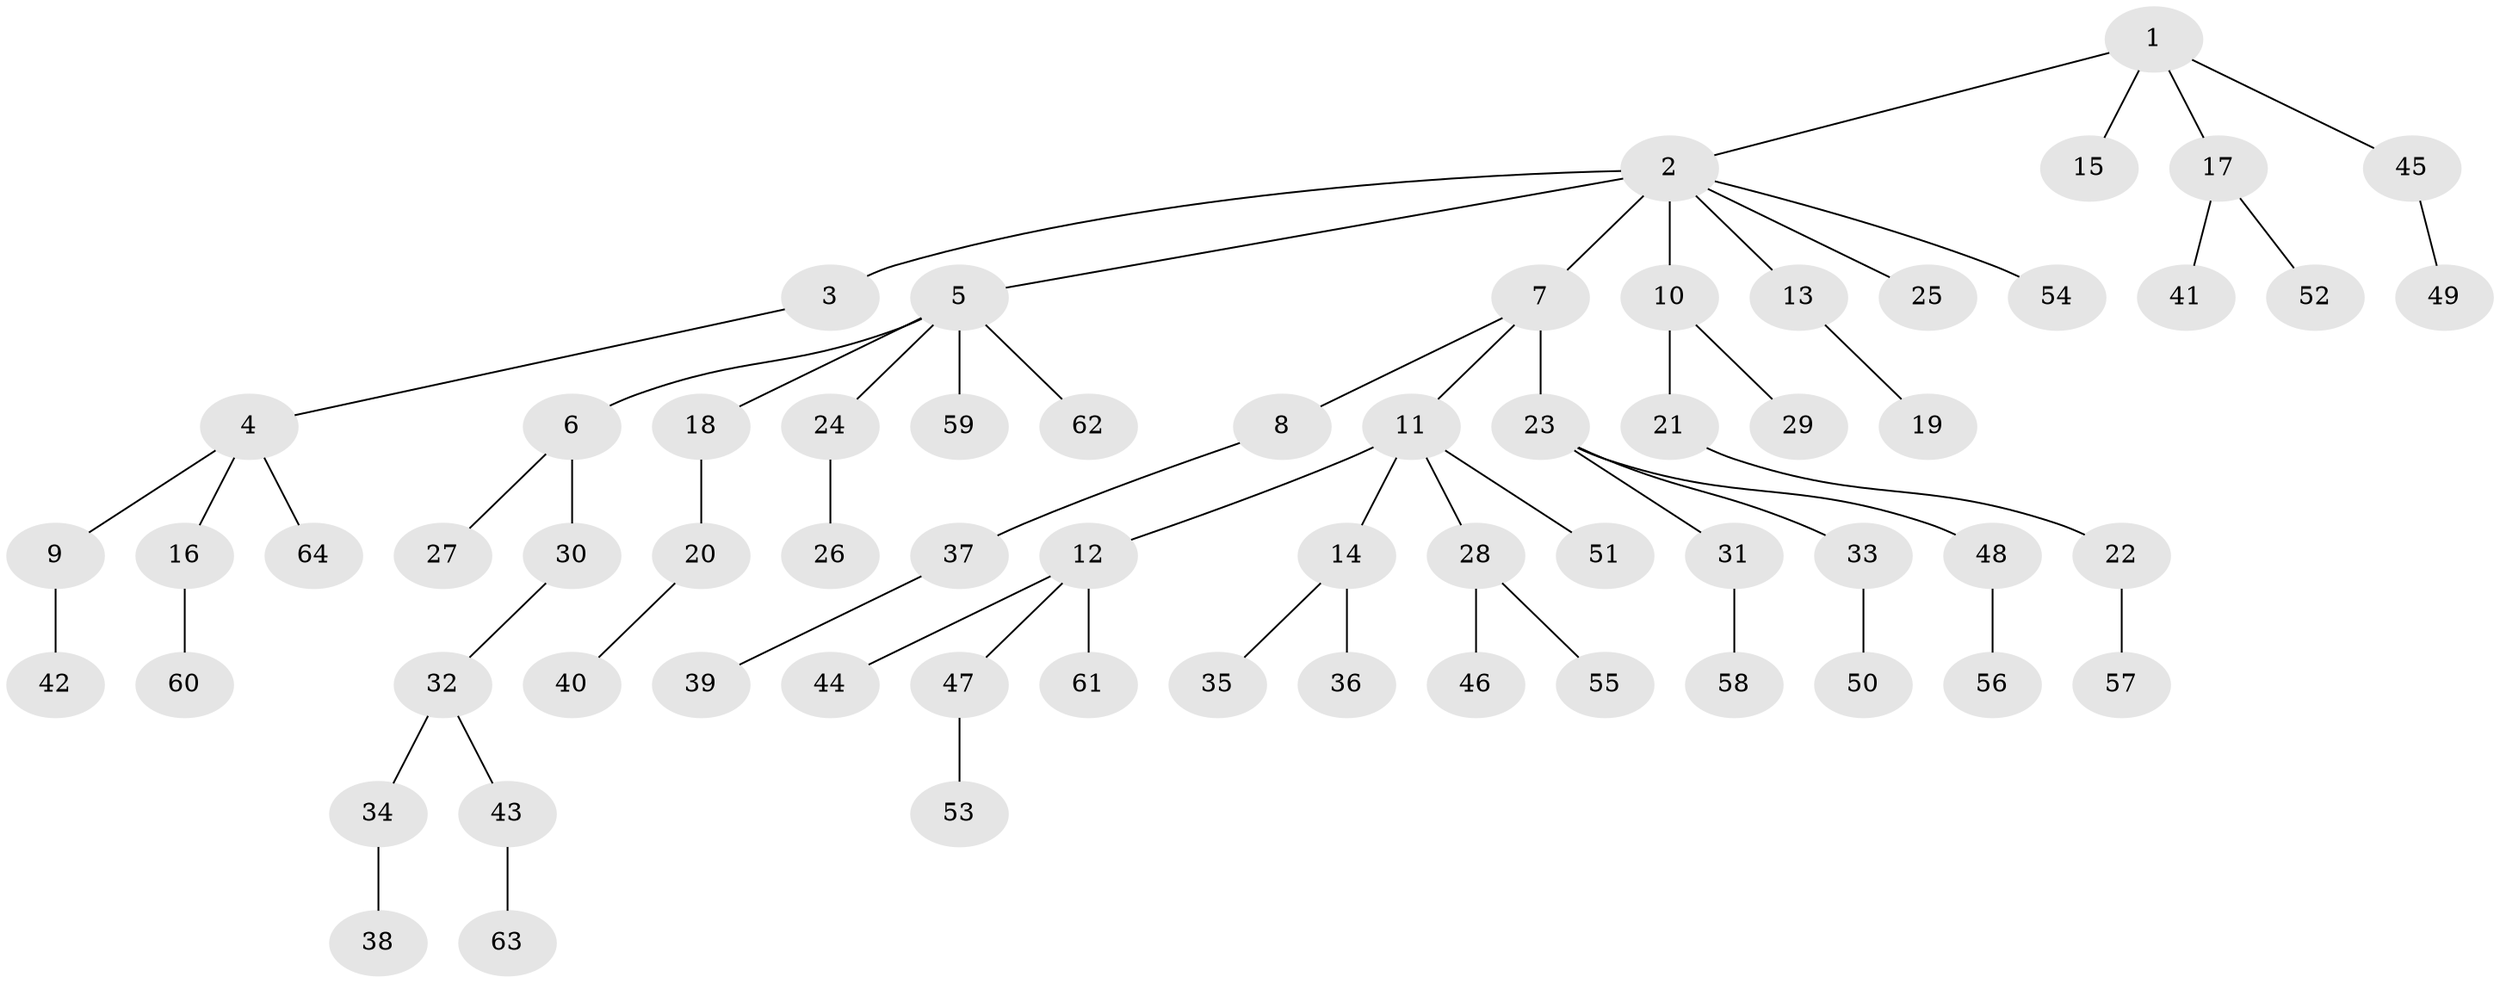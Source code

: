 // original degree distribution, {5: 0.031496062992125984, 8: 0.007874015748031496, 4: 0.03937007874015748, 7: 0.015748031496062992, 3: 0.11023622047244094, 2: 0.33070866141732286, 6: 0.007874015748031496, 1: 0.4566929133858268}
// Generated by graph-tools (version 1.1) at 2025/37/03/09/25 02:37:03]
// undirected, 64 vertices, 63 edges
graph export_dot {
graph [start="1"]
  node [color=gray90,style=filled];
  1;
  2;
  3;
  4;
  5;
  6;
  7;
  8;
  9;
  10;
  11;
  12;
  13;
  14;
  15;
  16;
  17;
  18;
  19;
  20;
  21;
  22;
  23;
  24;
  25;
  26;
  27;
  28;
  29;
  30;
  31;
  32;
  33;
  34;
  35;
  36;
  37;
  38;
  39;
  40;
  41;
  42;
  43;
  44;
  45;
  46;
  47;
  48;
  49;
  50;
  51;
  52;
  53;
  54;
  55;
  56;
  57;
  58;
  59;
  60;
  61;
  62;
  63;
  64;
  1 -- 2 [weight=1.0];
  1 -- 15 [weight=1.0];
  1 -- 17 [weight=1.0];
  1 -- 45 [weight=1.0];
  2 -- 3 [weight=2.0];
  2 -- 5 [weight=1.0];
  2 -- 7 [weight=1.0];
  2 -- 10 [weight=1.0];
  2 -- 13 [weight=1.0];
  2 -- 25 [weight=1.0];
  2 -- 54 [weight=1.0];
  3 -- 4 [weight=1.0];
  4 -- 9 [weight=1.0];
  4 -- 16 [weight=1.0];
  4 -- 64 [weight=1.0];
  5 -- 6 [weight=1.0];
  5 -- 18 [weight=1.0];
  5 -- 24 [weight=1.0];
  5 -- 59 [weight=1.0];
  5 -- 62 [weight=1.0];
  6 -- 27 [weight=1.0];
  6 -- 30 [weight=2.0];
  7 -- 8 [weight=1.0];
  7 -- 11 [weight=1.0];
  7 -- 23 [weight=3.0];
  8 -- 37 [weight=1.0];
  9 -- 42 [weight=1.0];
  10 -- 21 [weight=1.0];
  10 -- 29 [weight=2.0];
  11 -- 12 [weight=1.0];
  11 -- 14 [weight=1.0];
  11 -- 28 [weight=1.0];
  11 -- 51 [weight=1.0];
  12 -- 44 [weight=1.0];
  12 -- 47 [weight=1.0];
  12 -- 61 [weight=1.0];
  13 -- 19 [weight=1.0];
  14 -- 35 [weight=1.0];
  14 -- 36 [weight=1.0];
  16 -- 60 [weight=1.0];
  17 -- 41 [weight=1.0];
  17 -- 52 [weight=1.0];
  18 -- 20 [weight=1.0];
  20 -- 40 [weight=1.0];
  21 -- 22 [weight=1.0];
  22 -- 57 [weight=2.0];
  23 -- 31 [weight=1.0];
  23 -- 33 [weight=1.0];
  23 -- 48 [weight=1.0];
  24 -- 26 [weight=3.0];
  28 -- 46 [weight=2.0];
  28 -- 55 [weight=1.0];
  30 -- 32 [weight=1.0];
  31 -- 58 [weight=1.0];
  32 -- 34 [weight=1.0];
  32 -- 43 [weight=1.0];
  33 -- 50 [weight=1.0];
  34 -- 38 [weight=1.0];
  37 -- 39 [weight=1.0];
  43 -- 63 [weight=1.0];
  45 -- 49 [weight=1.0];
  47 -- 53 [weight=1.0];
  48 -- 56 [weight=2.0];
}
